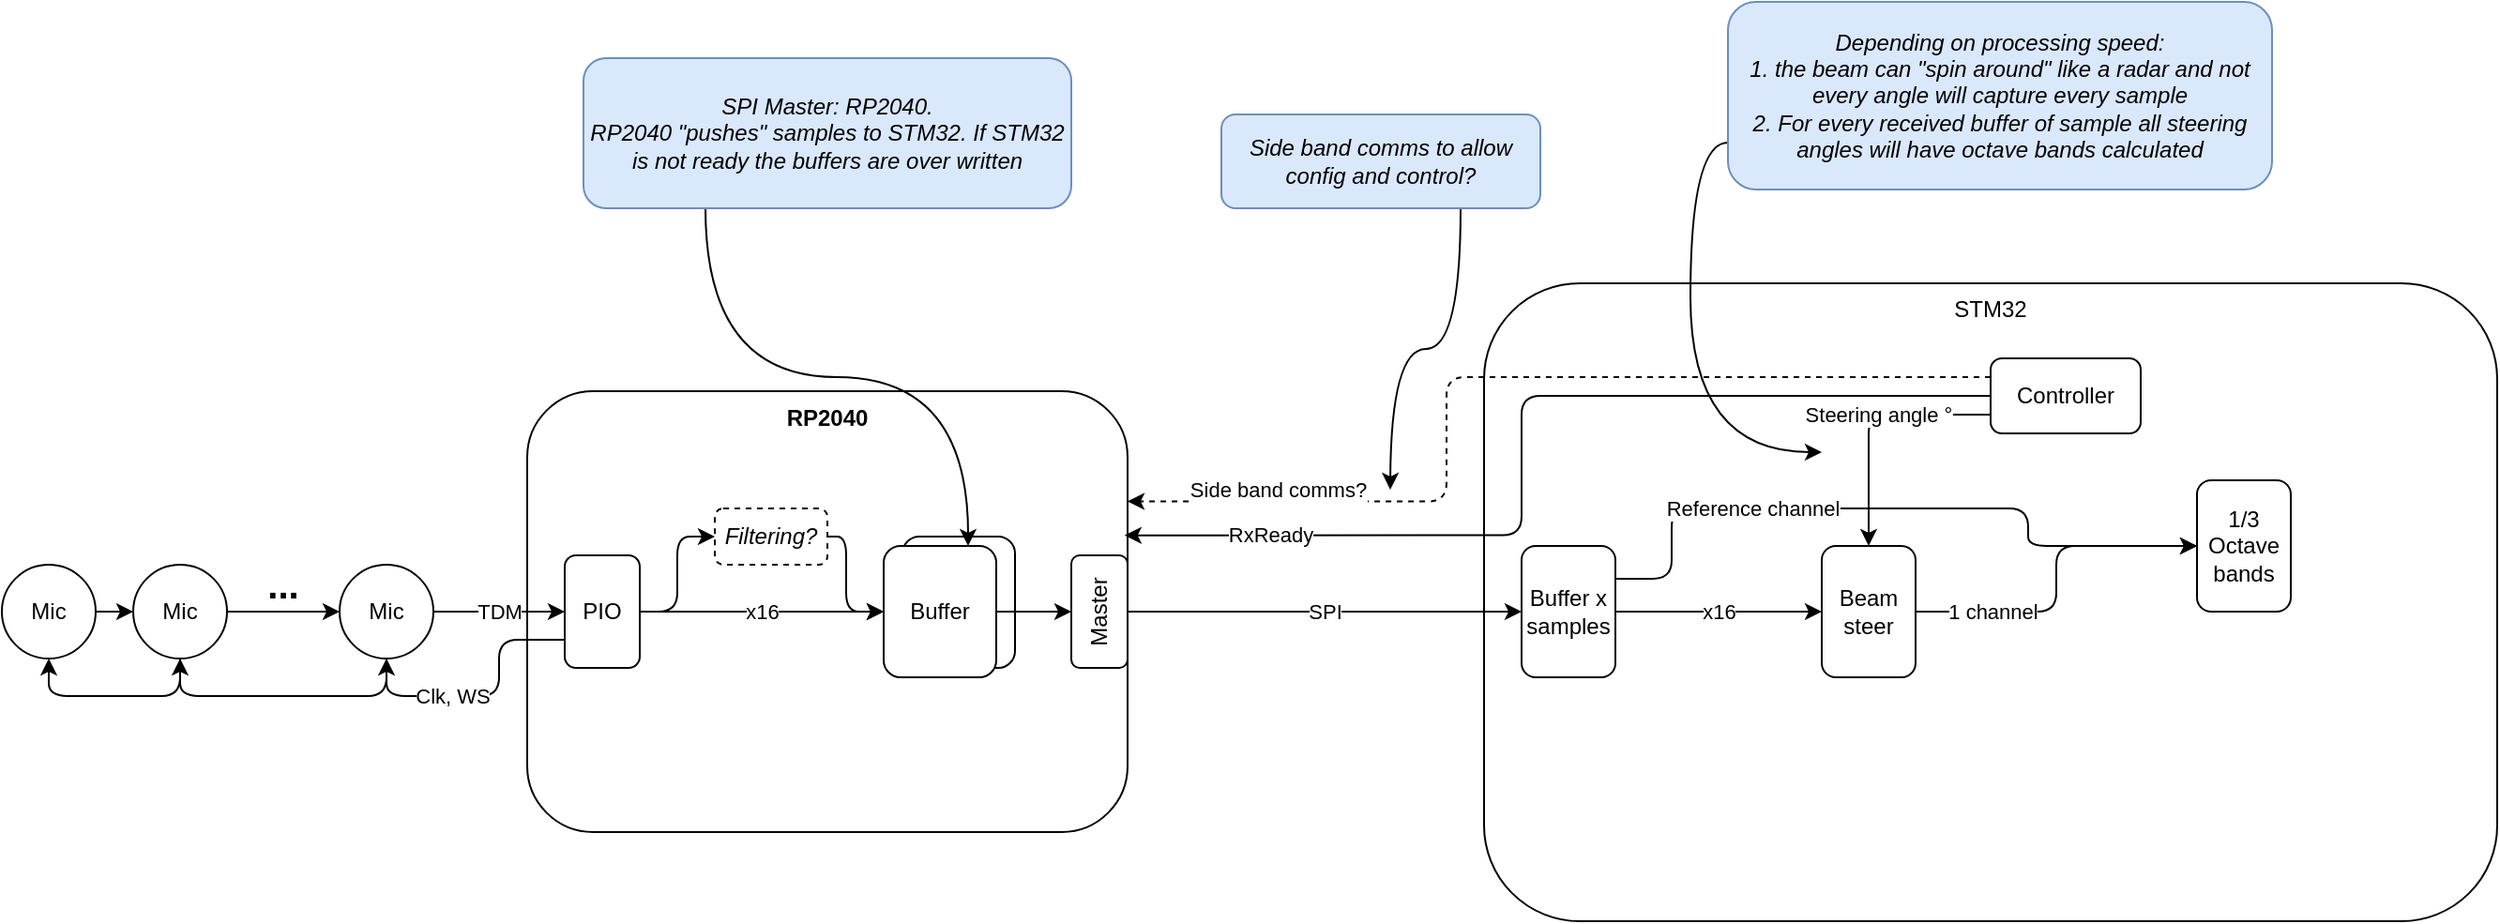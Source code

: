 <mxfile version="22.1.2" type="device" pages="3">
  <diagram name="Page-1" id="kjbyhZp_Dc9AUFmmBuFm">
    <mxGraphModel dx="2056" dy="2347" grid="1" gridSize="10" guides="1" tooltips="1" connect="1" arrows="1" fold="1" page="1" pageScale="1" pageWidth="1654" pageHeight="1169" math="0" shadow="0">
      <root>
        <mxCell id="0" />
        <mxCell id="1" parent="0" />
        <mxCell id="xIWlXGRnzzvsZT3QZqUz-14" value="Containers" parent="0" />
        <mxCell id="xIWlXGRnzzvsZT3QZqUz-6" value="&lt;b&gt;RP2040&lt;/b&gt;" style="rounded=1;whiteSpace=wrap;html=1;verticalAlign=top;" parent="xIWlXGRnzzvsZT3QZqUz-14" vertex="1">
          <mxGeometry x="360" y="127.5" width="320" height="235" as="geometry" />
        </mxCell>
        <mxCell id="xIWlXGRnzzvsZT3QZqUz-1" value="STM32" style="rounded=1;whiteSpace=wrap;html=1;verticalAlign=top;" parent="xIWlXGRnzzvsZT3QZqUz-14" vertex="1">
          <mxGeometry x="870" y="70" width="540" height="340" as="geometry" />
        </mxCell>
        <mxCell id="xIWlXGRnzzvsZT3QZqUz-15" value="Components" parent="0" />
        <mxCell id="xIWlXGRnzzvsZT3QZqUz-45" value="Buffer" style="rounded=1;whiteSpace=wrap;html=1;" parent="xIWlXGRnzzvsZT3QZqUz-15" vertex="1">
          <mxGeometry x="560" y="205" width="60" height="70" as="geometry" />
        </mxCell>
        <mxCell id="xIWlXGRnzzvsZT3QZqUz-10" style="edgeStyle=orthogonalEdgeStyle;rounded=1;orthogonalLoop=1;jettySize=auto;html=1;exitX=1;exitY=0.5;exitDx=0;exitDy=0;entryX=0;entryY=0.5;entryDx=0;entryDy=0;" parent="xIWlXGRnzzvsZT3QZqUz-15" source="xIWlXGRnzzvsZT3QZqUz-3" target="xIWlXGRnzzvsZT3QZqUz-4" edge="1">
          <mxGeometry relative="1" as="geometry" />
        </mxCell>
        <mxCell id="xIWlXGRnzzvsZT3QZqUz-3" value="Mic" style="ellipse;whiteSpace=wrap;html=1;aspect=fixed;" parent="xIWlXGRnzzvsZT3QZqUz-15" vertex="1">
          <mxGeometry x="80" y="220" width="50" height="50" as="geometry" />
        </mxCell>
        <mxCell id="xIWlXGRnzzvsZT3QZqUz-31" style="edgeStyle=orthogonalEdgeStyle;shape=connector;rounded=1;orthogonalLoop=1;jettySize=auto;html=1;exitX=0.5;exitY=1;exitDx=0;exitDy=0;entryX=0.5;entryY=1;entryDx=0;entryDy=0;labelBackgroundColor=default;strokeColor=default;fontFamily=Helvetica;fontSize=11;fontColor=default;endArrow=classic;" parent="xIWlXGRnzzvsZT3QZqUz-15" source="xIWlXGRnzzvsZT3QZqUz-4" target="xIWlXGRnzzvsZT3QZqUz-3" edge="1">
          <mxGeometry relative="1" as="geometry" />
        </mxCell>
        <mxCell id="xIWlXGRnzzvsZT3QZqUz-4" value="Mic" style="ellipse;whiteSpace=wrap;html=1;aspect=fixed;" parent="xIWlXGRnzzvsZT3QZqUz-15" vertex="1">
          <mxGeometry x="150" y="220" width="50" height="50" as="geometry" />
        </mxCell>
        <mxCell id="xIWlXGRnzzvsZT3QZqUz-12" value="TDM" style="edgeStyle=orthogonalEdgeStyle;rounded=1;orthogonalLoop=1;jettySize=auto;html=1;exitX=1;exitY=0.5;exitDx=0;exitDy=0;entryX=0;entryY=0.5;entryDx=0;entryDy=0;" parent="xIWlXGRnzzvsZT3QZqUz-15" source="xIWlXGRnzzvsZT3QZqUz-5" target="xIWlXGRnzzvsZT3QZqUz-24" edge="1">
          <mxGeometry relative="1" as="geometry" />
        </mxCell>
        <mxCell id="xIWlXGRnzzvsZT3QZqUz-30" style="edgeStyle=orthogonalEdgeStyle;shape=connector;rounded=1;orthogonalLoop=1;jettySize=auto;html=1;exitX=0.5;exitY=1;exitDx=0;exitDy=0;entryX=0.5;entryY=1;entryDx=0;entryDy=0;labelBackgroundColor=default;strokeColor=default;fontFamily=Helvetica;fontSize=11;fontColor=default;endArrow=classic;" parent="xIWlXGRnzzvsZT3QZqUz-15" source="xIWlXGRnzzvsZT3QZqUz-5" target="xIWlXGRnzzvsZT3QZqUz-4" edge="1">
          <mxGeometry relative="1" as="geometry" />
        </mxCell>
        <mxCell id="xIWlXGRnzzvsZT3QZqUz-5" value="Mic" style="ellipse;whiteSpace=wrap;html=1;aspect=fixed;" parent="xIWlXGRnzzvsZT3QZqUz-15" vertex="1">
          <mxGeometry x="260" y="220" width="50" height="50" as="geometry" />
        </mxCell>
        <mxCell id="xIWlXGRnzzvsZT3QZqUz-13" value="SPI" style="edgeStyle=orthogonalEdgeStyle;shape=connector;rounded=1;orthogonalLoop=1;jettySize=auto;html=1;exitX=1;exitY=0.5;exitDx=0;exitDy=0;entryX=0;entryY=0.5;entryDx=0;entryDy=0;labelBackgroundColor=default;strokeColor=default;fontFamily=Helvetica;fontSize=11;fontColor=default;endArrow=classic;startArrow=none;startFill=0;" parent="xIWlXGRnzzvsZT3QZqUz-15" source="7SRY4WB_B94mU42DSuIL-2" target="xIWlXGRnzzvsZT3QZqUz-23" edge="1">
          <mxGeometry relative="1" as="geometry">
            <mxPoint x="619.34" y="244.94" as="sourcePoint" />
          </mxGeometry>
        </mxCell>
        <mxCell id="xIWlXGRnzzvsZT3QZqUz-7" value="..." style="text;html=1;strokeColor=none;fillColor=none;align=center;verticalAlign=middle;whiteSpace=wrap;rounded=0;fontSize=20;fontStyle=1" parent="xIWlXGRnzzvsZT3QZqUz-15" vertex="1">
          <mxGeometry x="200" y="215" width="60" height="30" as="geometry" />
        </mxCell>
        <mxCell id="xIWlXGRnzzvsZT3QZqUz-11" style="edgeStyle=orthogonalEdgeStyle;rounded=1;orthogonalLoop=1;jettySize=auto;html=1;exitX=1;exitY=0.5;exitDx=0;exitDy=0;entryX=0;entryY=0.5;entryDx=0;entryDy=0;" parent="xIWlXGRnzzvsZT3QZqUz-15" source="xIWlXGRnzzvsZT3QZqUz-4" target="xIWlXGRnzzvsZT3QZqUz-5" edge="1">
          <mxGeometry relative="1" as="geometry">
            <Array as="points">
              <mxPoint x="230" y="245" />
              <mxPoint x="230" y="245" />
            </Array>
          </mxGeometry>
        </mxCell>
        <mxCell id="xIWlXGRnzzvsZT3QZqUz-18" value="x16" style="edgeStyle=orthogonalEdgeStyle;shape=connector;rounded=1;orthogonalLoop=1;jettySize=auto;html=1;exitX=1;exitY=0.5;exitDx=0;exitDy=0;entryX=0;entryY=0.5;entryDx=0;entryDy=0;labelBackgroundColor=default;strokeColor=default;fontFamily=Helvetica;fontSize=11;fontColor=default;endArrow=classic;" parent="xIWlXGRnzzvsZT3QZqUz-15" source="xIWlXGRnzzvsZT3QZqUz-24" target="xIWlXGRnzzvsZT3QZqUz-17" edge="1">
          <mxGeometry relative="1" as="geometry">
            <mxPoint x="500" y="245" as="sourcePoint" />
          </mxGeometry>
        </mxCell>
        <mxCell id="7SRY4WB_B94mU42DSuIL-3" style="edgeStyle=orthogonalEdgeStyle;rounded=0;orthogonalLoop=1;jettySize=auto;html=1;exitX=1;exitY=0.5;exitDx=0;exitDy=0;entryX=0;entryY=0.5;entryDx=0;entryDy=0;" parent="xIWlXGRnzzvsZT3QZqUz-15" source="xIWlXGRnzzvsZT3QZqUz-17" target="7SRY4WB_B94mU42DSuIL-2" edge="1">
          <mxGeometry relative="1" as="geometry" />
        </mxCell>
        <mxCell id="xIWlXGRnzzvsZT3QZqUz-17" value="Buffer" style="rounded=1;whiteSpace=wrap;html=1;" parent="xIWlXGRnzzvsZT3QZqUz-15" vertex="1">
          <mxGeometry x="550" y="210" width="60" height="70" as="geometry" />
        </mxCell>
        <mxCell id="xIWlXGRnzzvsZT3QZqUz-19" value="RxReady" style="edgeStyle=orthogonalEdgeStyle;shape=connector;rounded=1;orthogonalLoop=1;jettySize=auto;html=1;exitX=0.995;exitY=0.327;exitDx=0;exitDy=0;entryX=0;entryY=0.5;entryDx=0;entryDy=0;labelBackgroundColor=default;strokeColor=default;fontFamily=Helvetica;fontSize=11;fontColor=default;endArrow=none;exitPerimeter=0;startArrow=classic;startFill=1;endFill=0;" parent="xIWlXGRnzzvsZT3QZqUz-15" source="xIWlXGRnzzvsZT3QZqUz-6" target="xIWlXGRnzzvsZT3QZqUz-38" edge="1">
          <mxGeometry x="-0.708" relative="1" as="geometry">
            <Array as="points">
              <mxPoint x="890" y="204" />
              <mxPoint x="890" y="130" />
            </Array>
            <mxPoint as="offset" />
          </mxGeometry>
        </mxCell>
        <mxCell id="xIWlXGRnzzvsZT3QZqUz-22" style="edgeStyle=orthogonalEdgeStyle;shape=connector;orthogonalLoop=1;jettySize=auto;html=1;exitX=0.25;exitY=1;exitDx=0;exitDy=0;entryX=0.75;entryY=0;entryDx=0;entryDy=0;labelBackgroundColor=default;strokeColor=default;fontFamily=Helvetica;fontSize=11;fontColor=default;endArrow=classic;curved=1;" parent="xIWlXGRnzzvsZT3QZqUz-15" source="xIWlXGRnzzvsZT3QZqUz-20" target="xIWlXGRnzzvsZT3QZqUz-17" edge="1">
          <mxGeometry relative="1" as="geometry" />
        </mxCell>
        <mxCell id="xIWlXGRnzzvsZT3QZqUz-20" value="SPI Master: RP2040.&lt;br&gt;RP2040 &quot;pushes&quot; samples to STM32. If STM32 is not ready the buffers are over written" style="rounded=1;whiteSpace=wrap;html=1;fillColor=#dae8fc;strokeColor=#6c8ebf;fontStyle=2" parent="xIWlXGRnzzvsZT3QZqUz-15" vertex="1">
          <mxGeometry x="390" y="-50" width="260" height="80" as="geometry" />
        </mxCell>
        <mxCell id="xIWlXGRnzzvsZT3QZqUz-33" value="x16" style="edgeStyle=orthogonalEdgeStyle;shape=connector;rounded=1;orthogonalLoop=1;jettySize=auto;html=1;exitX=1;exitY=0.5;exitDx=0;exitDy=0;entryX=0;entryY=0.5;entryDx=0;entryDy=0;labelBackgroundColor=default;strokeColor=default;fontFamily=Helvetica;fontSize=11;fontColor=default;endArrow=classic;" parent="xIWlXGRnzzvsZT3QZqUz-15" source="xIWlXGRnzzvsZT3QZqUz-23" target="xIWlXGRnzzvsZT3QZqUz-32" edge="1">
          <mxGeometry relative="1" as="geometry" />
        </mxCell>
        <mxCell id="xIWlXGRnzzvsZT3QZqUz-35" value="Reference channel" style="edgeStyle=orthogonalEdgeStyle;shape=connector;rounded=1;orthogonalLoop=1;jettySize=auto;html=1;exitX=1;exitY=0.25;exitDx=0;exitDy=0;entryX=0;entryY=0.5;entryDx=0;entryDy=0;labelBackgroundColor=default;strokeColor=default;fontFamily=Helvetica;fontSize=11;fontColor=default;endArrow=classic;" parent="xIWlXGRnzzvsZT3QZqUz-15" source="xIWlXGRnzzvsZT3QZqUz-23" target="xIWlXGRnzzvsZT3QZqUz-34" edge="1">
          <mxGeometry x="-0.402" relative="1" as="geometry">
            <Array as="points">
              <mxPoint x="970" y="228" />
              <mxPoint x="970" y="190" />
              <mxPoint x="1160" y="190" />
              <mxPoint x="1160" y="210" />
            </Array>
            <mxPoint as="offset" />
          </mxGeometry>
        </mxCell>
        <mxCell id="xIWlXGRnzzvsZT3QZqUz-23" value="Buffer x samples" style="rounded=1;whiteSpace=wrap;html=1;" parent="xIWlXGRnzzvsZT3QZqUz-15" vertex="1">
          <mxGeometry x="890" y="210" width="50" height="70" as="geometry" />
        </mxCell>
        <mxCell id="xIWlXGRnzzvsZT3QZqUz-27" style="edgeStyle=orthogonalEdgeStyle;shape=connector;rounded=1;orthogonalLoop=1;jettySize=auto;html=1;exitX=1;exitY=0.5;exitDx=0;exitDy=0;entryX=0;entryY=0.5;entryDx=0;entryDy=0;labelBackgroundColor=default;strokeColor=default;fontFamily=Helvetica;fontSize=11;fontColor=default;endArrow=classic;" parent="xIWlXGRnzzvsZT3QZqUz-15" source="xIWlXGRnzzvsZT3QZqUz-24" target="xIWlXGRnzzvsZT3QZqUz-26" edge="1">
          <mxGeometry relative="1" as="geometry" />
        </mxCell>
        <mxCell id="xIWlXGRnzzvsZT3QZqUz-29" value="Clk, WS" style="edgeStyle=orthogonalEdgeStyle;shape=connector;rounded=1;orthogonalLoop=1;jettySize=auto;html=1;exitX=0;exitY=0.75;exitDx=0;exitDy=0;entryX=0.5;entryY=1;entryDx=0;entryDy=0;labelBackgroundColor=default;strokeColor=default;fontFamily=Helvetica;fontSize=11;fontColor=default;endArrow=classic;" parent="xIWlXGRnzzvsZT3QZqUz-15" source="xIWlXGRnzzvsZT3QZqUz-24" target="xIWlXGRnzzvsZT3QZqUz-5" edge="1">
          <mxGeometry x="0.241" relative="1" as="geometry">
            <Array as="points">
              <mxPoint x="345" y="260" />
              <mxPoint x="345" y="290" />
              <mxPoint x="285" y="290" />
            </Array>
            <mxPoint as="offset" />
          </mxGeometry>
        </mxCell>
        <mxCell id="xIWlXGRnzzvsZT3QZqUz-24" value="PIO" style="rounded=1;whiteSpace=wrap;html=1;" parent="xIWlXGRnzzvsZT3QZqUz-15" vertex="1">
          <mxGeometry x="380" y="215" width="40" height="60" as="geometry" />
        </mxCell>
        <mxCell id="xIWlXGRnzzvsZT3QZqUz-28" style="edgeStyle=orthogonalEdgeStyle;shape=connector;rounded=1;orthogonalLoop=1;jettySize=auto;html=1;exitX=1;exitY=0.5;exitDx=0;exitDy=0;entryX=0;entryY=0.5;entryDx=0;entryDy=0;labelBackgroundColor=default;strokeColor=default;fontFamily=Helvetica;fontSize=11;fontColor=default;endArrow=classic;" parent="xIWlXGRnzzvsZT3QZqUz-15" source="xIWlXGRnzzvsZT3QZqUz-26" target="xIWlXGRnzzvsZT3QZqUz-17" edge="1">
          <mxGeometry relative="1" as="geometry">
            <Array as="points">
              <mxPoint x="530" y="205" />
              <mxPoint x="530" y="245" />
            </Array>
          </mxGeometry>
        </mxCell>
        <mxCell id="xIWlXGRnzzvsZT3QZqUz-26" value="Filtering?" style="rounded=1;whiteSpace=wrap;html=1;dashed=1;fontStyle=2" parent="xIWlXGRnzzvsZT3QZqUz-15" vertex="1">
          <mxGeometry x="460" y="190" width="60" height="30" as="geometry" />
        </mxCell>
        <mxCell id="xIWlXGRnzzvsZT3QZqUz-36" value="1 channel" style="edgeStyle=orthogonalEdgeStyle;shape=connector;rounded=1;orthogonalLoop=1;jettySize=auto;html=1;exitX=1;exitY=0.5;exitDx=0;exitDy=0;entryX=0;entryY=0.5;entryDx=0;entryDy=0;labelBackgroundColor=default;strokeColor=default;fontFamily=Helvetica;fontSize=11;fontColor=default;endArrow=classic;" parent="xIWlXGRnzzvsZT3QZqUz-15" source="xIWlXGRnzzvsZT3QZqUz-32" target="xIWlXGRnzzvsZT3QZqUz-34" edge="1">
          <mxGeometry x="-0.556" relative="1" as="geometry">
            <mxPoint as="offset" />
          </mxGeometry>
        </mxCell>
        <mxCell id="xIWlXGRnzzvsZT3QZqUz-37" value="Steering angle °" style="edgeStyle=orthogonalEdgeStyle;shape=connector;rounded=1;orthogonalLoop=1;jettySize=auto;html=1;labelBackgroundColor=default;strokeColor=default;fontFamily=Helvetica;fontSize=11;fontColor=default;endArrow=classic;entryX=0.5;entryY=0;entryDx=0;entryDy=0;exitX=0;exitY=0.75;exitDx=0;exitDy=0;" parent="xIWlXGRnzzvsZT3QZqUz-15" source="xIWlXGRnzzvsZT3QZqUz-38" target="xIWlXGRnzzvsZT3QZqUz-32" edge="1">
          <mxGeometry x="-0.111" relative="1" as="geometry">
            <mxPoint x="998.429" y="146.143" as="targetPoint" />
            <mxPoint x="1054" y="145" as="sourcePoint" />
            <Array as="points">
              <mxPoint x="1075" y="140" />
            </Array>
            <mxPoint as="offset" />
          </mxGeometry>
        </mxCell>
        <mxCell id="xIWlXGRnzzvsZT3QZqUz-32" value="Beam steer" style="rounded=1;whiteSpace=wrap;html=1;" parent="xIWlXGRnzzvsZT3QZqUz-15" vertex="1">
          <mxGeometry x="1050" y="210" width="50" height="70" as="geometry" />
        </mxCell>
        <mxCell id="xIWlXGRnzzvsZT3QZqUz-34" value="1/3 Octave bands" style="rounded=1;whiteSpace=wrap;html=1;" parent="xIWlXGRnzzvsZT3QZqUz-15" vertex="1">
          <mxGeometry x="1250" y="175" width="50" height="70" as="geometry" />
        </mxCell>
        <mxCell id="xIWlXGRnzzvsZT3QZqUz-38" value="Controller" style="rounded=1;whiteSpace=wrap;html=1;" parent="xIWlXGRnzzvsZT3QZqUz-15" vertex="1">
          <mxGeometry x="1140" y="110" width="80" height="40" as="geometry" />
        </mxCell>
        <mxCell id="xIWlXGRnzzvsZT3QZqUz-40" style="edgeStyle=orthogonalEdgeStyle;shape=connector;orthogonalLoop=1;jettySize=auto;html=1;exitX=0;exitY=0.75;exitDx=0;exitDy=0;labelBackgroundColor=default;strokeColor=default;fontFamily=Helvetica;fontSize=11;fontColor=default;endArrow=classic;curved=1;" parent="xIWlXGRnzzvsZT3QZqUz-15" source="xIWlXGRnzzvsZT3QZqUz-39" edge="1">
          <mxGeometry relative="1" as="geometry">
            <mxPoint x="1050" y="160" as="targetPoint" />
            <Array as="points">
              <mxPoint x="980" y="-5" />
              <mxPoint x="980" y="160" />
            </Array>
          </mxGeometry>
        </mxCell>
        <mxCell id="xIWlXGRnzzvsZT3QZqUz-39" value="Depending on processing speed:&lt;br&gt;1. the beam can &quot;spin around&quot; like a radar and not every angle will capture every sample&lt;br&gt;2. For every received buffer of sample all steering angles will have octave bands calculated" style="rounded=1;whiteSpace=wrap;html=1;fillColor=#dae8fc;strokeColor=#6c8ebf;fontStyle=2" parent="xIWlXGRnzzvsZT3QZqUz-15" vertex="1">
          <mxGeometry x="1000" y="-80" width="290" height="100" as="geometry" />
        </mxCell>
        <mxCell id="xIWlXGRnzzvsZT3QZqUz-44" style="edgeStyle=orthogonalEdgeStyle;shape=connector;orthogonalLoop=1;jettySize=auto;html=1;exitX=0.75;exitY=1;exitDx=0;exitDy=0;labelBackgroundColor=default;strokeColor=default;fontFamily=Helvetica;fontSize=11;fontColor=default;endArrow=classic;curved=1;" parent="xIWlXGRnzzvsZT3QZqUz-15" source="xIWlXGRnzzvsZT3QZqUz-43" edge="1">
          <mxGeometry relative="1" as="geometry">
            <mxPoint x="820" y="180" as="targetPoint" />
          </mxGeometry>
        </mxCell>
        <mxCell id="xIWlXGRnzzvsZT3QZqUz-43" value="Side band comms to allow config and control?" style="rounded=1;whiteSpace=wrap;html=1;fillColor=#dae8fc;strokeColor=#6c8ebf;fontStyle=2" parent="xIWlXGRnzzvsZT3QZqUz-15" vertex="1">
          <mxGeometry x="730" y="-20" width="170" height="50" as="geometry" />
        </mxCell>
        <mxCell id="xIWlXGRnzzvsZT3QZqUz-42" value="Side band comms?" style="edgeStyle=orthogonalEdgeStyle;shape=connector;rounded=1;orthogonalLoop=1;jettySize=auto;html=1;exitX=0;exitY=0.25;exitDx=0;exitDy=0;entryX=1;entryY=0.25;entryDx=0;entryDy=0;labelBackgroundColor=default;strokeColor=default;fontFamily=Helvetica;fontSize=11;fontColor=default;endArrow=classic;dashed=1;" parent="xIWlXGRnzzvsZT3QZqUz-15" source="xIWlXGRnzzvsZT3QZqUz-38" target="xIWlXGRnzzvsZT3QZqUz-6" edge="1">
          <mxGeometry x="0.696" y="-6" relative="1" as="geometry">
            <Array as="points">
              <mxPoint x="850" y="120" />
              <mxPoint x="850" y="186" />
            </Array>
            <mxPoint as="offset" />
          </mxGeometry>
        </mxCell>
        <mxCell id="7SRY4WB_B94mU42DSuIL-2" value="Master" style="rounded=1;whiteSpace=wrap;html=1;direction=south;rotation=-90;" parent="xIWlXGRnzzvsZT3QZqUz-15" vertex="1">
          <mxGeometry x="635" y="230" width="60" height="30" as="geometry" />
        </mxCell>
      </root>
    </mxGraphModel>
  </diagram>
  <diagram id="0HQDhtO667PWVk8b8cO0" name="Page-2">
    <mxGraphModel dx="2056" dy="1178" grid="1" gridSize="10" guides="1" tooltips="1" connect="1" arrows="1" fold="1" page="1" pageScale="1" pageWidth="1654" pageHeight="1169" math="0" shadow="0">
      <root>
        <mxCell id="0" />
        <mxCell id="1" parent="0" />
        <mxCell id="H5-tw_Yd4zapgINlgNqn-12" value="Containers" parent="0" />
        <mxCell id="H5-tw_Yd4zapgINlgNqn-10" value="loop" style="shape=umlFrame;whiteSpace=wrap;html=1;pointerEvents=0;fontFamily=Helvetica;fontSize=11;fontColor=default;width=60;height=20;" parent="H5-tw_Yd4zapgINlgNqn-12" vertex="1">
          <mxGeometry x="620" y="410" width="140" height="120" as="geometry" />
        </mxCell>
        <mxCell id="H5-tw_Yd4zapgINlgNqn-13" value="loop" style="shape=umlFrame;whiteSpace=wrap;html=1;pointerEvents=0;fontFamily=Helvetica;fontSize=11;fontColor=default;width=60;height=20;" parent="H5-tw_Yd4zapgINlgNqn-12" vertex="1">
          <mxGeometry x="810" y="450" width="200" height="190" as="geometry" />
        </mxCell>
        <mxCell id="H5-tw_Yd4zapgINlgNqn-11" value="Components" parent="0" />
        <mxCell id="eCr9hm4tlgX2NMF1ka9m-1" value="STM32 DMA" style="shape=umlLifeline;perimeter=lifelinePerimeter;whiteSpace=wrap;html=1;container=1;dropTarget=0;collapsible=0;recursiveResize=0;outlineConnect=0;portConstraint=eastwest;newEdgeStyle={&quot;curved&quot;:0,&quot;rounded&quot;:0};" parent="H5-tw_Yd4zapgINlgNqn-11" vertex="1">
          <mxGeometry x="270" y="160" width="100" height="300" as="geometry" />
        </mxCell>
        <mxCell id="eCr9hm4tlgX2NMF1ka9m-7" value="" style="html=1;points=[[0,0,0,0,5],[0,1,0,0,-5],[1,0,0,0,5],[1,1,0,0,-5]];perimeter=orthogonalPerimeter;outlineConnect=0;targetShapes=umlLifeline;portConstraint=eastwest;newEdgeStyle={&quot;curved&quot;:0,&quot;rounded&quot;:0};" parent="eCr9hm4tlgX2NMF1ka9m-1" vertex="1">
          <mxGeometry x="45" y="150" width="10" height="80" as="geometry" />
        </mxCell>
        <mxCell id="eCr9hm4tlgX2NMF1ka9m-9" value="RP2040" style="shape=umlLifeline;perimeter=lifelinePerimeter;whiteSpace=wrap;html=1;container=1;dropTarget=0;collapsible=0;recursiveResize=0;outlineConnect=0;portConstraint=eastwest;newEdgeStyle={&quot;curved&quot;:0,&quot;rounded&quot;:0};" parent="H5-tw_Yd4zapgINlgNqn-11" vertex="1">
          <mxGeometry x="120" y="160" width="100" height="300" as="geometry" />
        </mxCell>
        <mxCell id="eCr9hm4tlgX2NMF1ka9m-2" value="" style="html=1;points=[[0,0,0,0,5],[0,1,0,0,-5],[1,0,0,0,5],[1,1,0,0,-5]];perimeter=orthogonalPerimeter;outlineConnect=0;targetShapes=umlLifeline;portConstraint=eastwest;newEdgeStyle={&quot;curved&quot;:0,&quot;rounded&quot;:0};" parent="eCr9hm4tlgX2NMF1ka9m-9" vertex="1">
          <mxGeometry x="45" y="80" width="10" height="80" as="geometry" />
        </mxCell>
        <mxCell id="eCr9hm4tlgX2NMF1ka9m-3" value="bytes from Microphones" style="html=1;verticalAlign=bottom;startArrow=oval;endArrow=block;startSize=8;curved=0;rounded=0;entryX=0;entryY=0;entryDx=0;entryDy=5;" parent="eCr9hm4tlgX2NMF1ka9m-9" target="eCr9hm4tlgX2NMF1ka9m-2" edge="1">
          <mxGeometry relative="1" as="geometry">
            <mxPoint x="-110" y="85" as="sourcePoint" />
          </mxGeometry>
        </mxCell>
        <mxCell id="eCr9hm4tlgX2NMF1ka9m-10" value="STM32 SPI DMA Rx ISR" style="shape=umlLifeline;perimeter=lifelinePerimeter;whiteSpace=wrap;html=1;container=1;dropTarget=0;collapsible=0;recursiveResize=0;outlineConnect=0;portConstraint=eastwest;newEdgeStyle={&quot;curved&quot;:0,&quot;rounded&quot;:0};" parent="H5-tw_Yd4zapgINlgNqn-11" vertex="1">
          <mxGeometry x="390" y="160" width="100" height="340" as="geometry" />
        </mxCell>
        <mxCell id="eCr9hm4tlgX2NMF1ka9m-12" value="" style="html=1;points=[[0,0,0,0,5],[0,1,0,0,-5],[1,0,0,0,5],[1,1,0,0,-5]];perimeter=orthogonalPerimeter;outlineConnect=0;targetShapes=umlLifeline;portConstraint=eastwest;newEdgeStyle={&quot;curved&quot;:0,&quot;rounded&quot;:0};" parent="eCr9hm4tlgX2NMF1ka9m-10" vertex="1">
          <mxGeometry x="45" y="220" width="10" height="80" as="geometry" />
        </mxCell>
        <mxCell id="eCr9hm4tlgX2NMF1ka9m-8" value="transmit bytes" style="html=1;verticalAlign=bottom;startArrow=oval;endArrow=block;startSize=8;curved=0;rounded=0;entryX=0;entryY=0;entryDx=0;entryDy=5;exitX=1;exitY=1;exitDx=0;exitDy=-5;exitPerimeter=0;" parent="H5-tw_Yd4zapgINlgNqn-11" source="eCr9hm4tlgX2NMF1ka9m-2" target="eCr9hm4tlgX2NMF1ka9m-7" edge="1">
          <mxGeometry relative="1" as="geometry">
            <mxPoint x="250" y="305" as="sourcePoint" />
          </mxGeometry>
        </mxCell>
        <mxCell id="eCr9hm4tlgX2NMF1ka9m-13" value="Buffer Full Event" style="html=1;verticalAlign=bottom;startArrow=oval;endArrow=block;startSize=8;curved=0;rounded=0;entryX=0;entryY=0;entryDx=0;entryDy=5;exitX=1;exitY=1;exitDx=0;exitDy=-5;exitPerimeter=0;" parent="H5-tw_Yd4zapgINlgNqn-11" source="eCr9hm4tlgX2NMF1ka9m-7" target="eCr9hm4tlgX2NMF1ka9m-12" edge="1">
          <mxGeometry relative="1" as="geometry">
            <mxPoint x="300" y="375" as="sourcePoint" />
          </mxGeometry>
        </mxCell>
        <mxCell id="eCr9hm4tlgX2NMF1ka9m-15" value="STM32 Main Exec task" style="shape=umlLifeline;perimeter=lifelinePerimeter;whiteSpace=wrap;html=1;container=1;dropTarget=0;collapsible=0;recursiveResize=0;outlineConnect=0;portConstraint=eastwest;newEdgeStyle={&quot;curved&quot;:0,&quot;rounded&quot;:0};" parent="H5-tw_Yd4zapgINlgNqn-11" vertex="1">
          <mxGeometry x="640" y="160" width="100" height="540" as="geometry" />
        </mxCell>
        <mxCell id="eCr9hm4tlgX2NMF1ka9m-18" value="Copy bytes to DTCM" style="rounded=1;whiteSpace=wrap;html=1;" parent="H5-tw_Yd4zapgINlgNqn-11" vertex="1">
          <mxGeometry x="450" y="400" width="80" height="30" as="geometry" />
        </mxCell>
        <mxCell id="eCr9hm4tlgX2NMF1ka9m-19" value="&quot;NEW_RAW_DATA&quot; &lt;br&gt;event" style="html=1;verticalAlign=bottom;startArrow=oval;endArrow=block;startSize=8;rounded=1;exitX=1;exitY=1;exitDx=0;exitDy=-5;exitPerimeter=0;entryX=0;entryY=0.5;entryDx=0;entryDy=0;" parent="H5-tw_Yd4zapgINlgNqn-11" source="eCr9hm4tlgX2NMF1ka9m-12" target="eCr9hm4tlgX2NMF1ka9m-20" edge="1">
          <mxGeometry x="-0.171" y="-15" relative="1" as="geometry">
            <mxPoint x="335" y="395" as="sourcePoint" />
            <mxPoint x="600" y="455" as="targetPoint" />
            <Array as="points">
              <mxPoint x="600" y="455" />
            </Array>
            <mxPoint as="offset" />
          </mxGeometry>
        </mxCell>
        <mxCell id="eCr9hm4tlgX2NMF1ka9m-20" value="Wait for event" style="rounded=1;whiteSpace=wrap;html=1;" parent="H5-tw_Yd4zapgINlgNqn-11" vertex="1">
          <mxGeometry x="650" y="440" width="80" height="30" as="geometry" />
        </mxCell>
        <mxCell id="eCr9hm4tlgX2NMF1ka9m-21" value="" style="endArrow=classic;startArrow=classic;html=1;rounded=0;" parent="H5-tw_Yd4zapgINlgNqn-11" edge="1">
          <mxGeometry width="50" height="50" relative="1" as="geometry">
            <mxPoint x="110" y="320" as="sourcePoint" />
            <mxPoint x="110" y="250" as="targetPoint" />
          </mxGeometry>
        </mxCell>
        <mxCell id="eCr9hm4tlgX2NMF1ka9m-22" value="10ms" style="text;html=1;strokeColor=none;fillColor=none;align=center;verticalAlign=middle;whiteSpace=wrap;rounded=0;" parent="H5-tw_Yd4zapgINlgNqn-11" vertex="1">
          <mxGeometry x="60" y="280" width="50" height="15" as="geometry" />
        </mxCell>
        <mxCell id="H5-tw_Yd4zapgINlgNqn-1" value="STM32 Processing task" style="shape=umlLifeline;perimeter=lifelinePerimeter;whiteSpace=wrap;html=1;container=1;dropTarget=0;collapsible=0;recursiveResize=0;outlineConnect=0;portConstraint=eastwest;newEdgeStyle={&quot;curved&quot;:0,&quot;rounded&quot;:0};" parent="H5-tw_Yd4zapgINlgNqn-11" vertex="1">
          <mxGeometry x="860" y="160" width="100" height="540" as="geometry" />
        </mxCell>
        <mxCell id="H5-tw_Yd4zapgINlgNqn-3" value="Start up" style="rounded=1;whiteSpace=wrap;html=1;" parent="H5-tw_Yd4zapgINlgNqn-11" vertex="1">
          <mxGeometry x="870" y="220" width="80" height="30" as="geometry" />
        </mxCell>
        <mxCell id="H5-tw_Yd4zapgINlgNqn-4" value="Wait for &quot;New Data&quot; event" style="rounded=1;whiteSpace=wrap;html=1;" parent="H5-tw_Yd4zapgINlgNqn-11" vertex="1">
          <mxGeometry x="870" y="480" width="80" height="30" as="geometry" />
        </mxCell>
        <mxCell id="H5-tw_Yd4zapgINlgNqn-5" style="edgeStyle=orthogonalEdgeStyle;rounded=1;orthogonalLoop=1;jettySize=auto;html=1;exitX=1;exitY=0.75;exitDx=0;exitDy=0;entryX=1;entryY=0.25;entryDx=0;entryDy=0;" parent="H5-tw_Yd4zapgINlgNqn-11" source="H5-tw_Yd4zapgINlgNqn-4" target="H5-tw_Yd4zapgINlgNqn-4" edge="1">
          <mxGeometry relative="1" as="geometry">
            <Array as="points">
              <mxPoint x="970" y="502" />
              <mxPoint x="970" y="488" />
            </Array>
          </mxGeometry>
        </mxCell>
        <mxCell id="H5-tw_Yd4zapgINlgNqn-6" style="edgeStyle=orthogonalEdgeStyle;rounded=1;orthogonalLoop=1;jettySize=auto;html=1;exitX=1;exitY=0.75;exitDx=0;exitDy=0;entryX=1;entryY=0.25;entryDx=0;entryDy=0;" parent="H5-tw_Yd4zapgINlgNqn-11" source="eCr9hm4tlgX2NMF1ka9m-20" target="eCr9hm4tlgX2NMF1ka9m-20" edge="1">
          <mxGeometry relative="1" as="geometry">
            <Array as="points">
              <mxPoint x="750" y="463" />
              <mxPoint x="750" y="448" />
            </Array>
          </mxGeometry>
        </mxCell>
        <mxCell id="H5-tw_Yd4zapgINlgNqn-8" style="edgeStyle=orthogonalEdgeStyle;shape=connector;rounded=1;orthogonalLoop=1;jettySize=auto;html=1;exitX=1;exitY=0.5;exitDx=0;exitDy=0;entryX=0;entryY=0.5;entryDx=0;entryDy=0;labelBackgroundColor=default;strokeColor=default;align=center;verticalAlign=middle;fontFamily=Helvetica;fontSize=11;fontColor=default;endArrow=classic;" parent="H5-tw_Yd4zapgINlgNqn-11" source="H5-tw_Yd4zapgINlgNqn-7" target="H5-tw_Yd4zapgINlgNqn-4" edge="1">
          <mxGeometry relative="1" as="geometry" />
        </mxCell>
        <mxCell id="H5-tw_Yd4zapgINlgNqn-7" value="Dispatch events" style="rounded=1;whiteSpace=wrap;html=1;" parent="H5-tw_Yd4zapgINlgNqn-11" vertex="1">
          <mxGeometry x="650" y="480" width="80" height="30" as="geometry" />
        </mxCell>
        <mxCell id="H5-tw_Yd4zapgINlgNqn-9" value="Process data frame" style="rounded=1;whiteSpace=wrap;html=1;" parent="H5-tw_Yd4zapgINlgNqn-11" vertex="1">
          <mxGeometry x="870" y="520" width="80" height="30" as="geometry" />
        </mxCell>
        <mxCell id="H5-tw_Yd4zapgINlgNqn-15" value="&quot;NEW_PROCESSED_DATA&quot; &lt;br&gt;event" style="edgeStyle=orthogonalEdgeStyle;shape=connector;rounded=1;orthogonalLoop=1;jettySize=auto;html=1;exitX=0;exitY=0.5;exitDx=0;exitDy=0;entryX=0;entryY=0.5;entryDx=0;entryDy=0;labelBackgroundColor=default;strokeColor=default;align=center;verticalAlign=middle;fontFamily=Helvetica;fontSize=11;fontColor=default;endArrow=classic;" parent="H5-tw_Yd4zapgINlgNqn-11" source="H5-tw_Yd4zapgINlgNqn-14" target="eCr9hm4tlgX2NMF1ka9m-20" edge="1">
          <mxGeometry x="0.239" y="20" relative="1" as="geometry">
            <Array as="points">
              <mxPoint x="600" y="595" />
              <mxPoint x="600" y="455" />
            </Array>
            <mxPoint as="offset" />
          </mxGeometry>
        </mxCell>
        <mxCell id="H5-tw_Yd4zapgINlgNqn-14" value="Post result" style="rounded=1;whiteSpace=wrap;html=1;" parent="H5-tw_Yd4zapgINlgNqn-11" vertex="1">
          <mxGeometry x="870" y="580" width="80" height="30" as="geometry" />
        </mxCell>
      </root>
    </mxGraphModel>
  </diagram>
  <diagram id="edcnV7-mXFmzxPP6ghRT" name="software block diagram">
    <mxGraphModel dx="2056" dy="1178" grid="1" gridSize="10" guides="1" tooltips="1" connect="1" arrows="1" fold="1" page="1" pageScale="1" pageWidth="1654" pageHeight="1169" math="0" shadow="0">
      <root>
        <mxCell id="0" />
        <mxCell id="1" parent="0" />
        <mxCell id="K3zUH5PLxMiUxo7Fh8cp-21" value="Containers" parent="0" />
        <mxCell id="K3zUH5PLxMiUxo7Fh8cp-22" value="&lt;b style=&quot;font-size: 16px;&quot;&gt;audioProcessor&lt;/b&gt;" style="rounded=1;whiteSpace=wrap;html=1;arcSize=6;horizontal=1;verticalAlign=top;align=center;fontSize=16;" vertex="1" parent="K3zUH5PLxMiUxo7Fh8cp-21">
          <mxGeometry x="160" y="510" width="1190" height="450" as="geometry" />
        </mxCell>
        <mxCell id="K3zUH5PLxMiUxo7Fh8cp-23" value="&lt;b style=&quot;font-size: 16px;&quot;&gt;SoundCompass&lt;/b&gt;" style="rounded=1;whiteSpace=wrap;html=1;arcSize=6;horizontal=1;verticalAlign=top;align=center;fontSize=16;" vertex="1" parent="K3zUH5PLxMiUxo7Fh8cp-21">
          <mxGeometry x="170" y="80" width="1190" height="360" as="geometry" />
        </mxCell>
        <mxCell id="K3zUH5PLxMiUxo7Fh8cp-20" value="Components" parent="0" />
        <mxCell id="K3zUH5PLxMiUxo7Fh8cp-17" value="beamResult" style="edgeStyle=orthogonalEdgeStyle;shape=connector;rounded=1;orthogonalLoop=1;jettySize=auto;html=1;exitX=0.25;exitY=0;exitDx=0;exitDy=0;entryX=1;entryY=0.75;entryDx=0;entryDy=0;labelBackgroundColor=default;strokeColor=default;align=center;verticalAlign=middle;fontFamily=Helvetica;fontSize=11;fontColor=default;endArrow=classic;" edge="1" parent="K3zUH5PLxMiUxo7Fh8cp-20" source="K3zUH5PLxMiUxo7Fh8cp-1" target="K3zUH5PLxMiUxo7Fh8cp-14">
          <mxGeometry relative="1" as="geometry" />
        </mxCell>
        <mxCell id="K3zUH5PLxMiUxo7Fh8cp-1" value="&lt;b&gt;audioProcessor::app&lt;/b&gt;&lt;br&gt;&lt;br&gt;- create thread pool&lt;br&gt;- create ::audioProcessor&lt;br&gt;- create listener sockets" style="rounded=1;whiteSpace=wrap;html=1;arcSize=6;horizontal=1;verticalAlign=top;align=left;" vertex="1" parent="K3zUH5PLxMiUxo7Fh8cp-20">
          <mxGeometry x="500" y="590" width="180" height="150" as="geometry" />
        </mxCell>
        <mxCell id="K3zUH5PLxMiUxo7Fh8cp-10" value="&lt;b&gt;main()&lt;br&gt;&lt;/b&gt;&lt;br&gt;- parse CLI args&lt;br&gt;- create ::app&lt;br&gt;- call app.run()" style="rounded=1;whiteSpace=wrap;html=1;arcSize=6;horizontal=1;verticalAlign=top;align=left;" vertex="1" parent="K3zUH5PLxMiUxo7Fh8cp-20">
          <mxGeometry x="230" y="550" width="180" height="110" as="geometry" />
        </mxCell>
        <mxCell id="K3zUH5PLxMiUxo7Fh8cp-11" value="&lt;div style=&quot;&quot;&gt;&lt;span style=&quot;background-color: initial;&quot;&gt;- entry point of the application&lt;/span&gt;&lt;/div&gt;&lt;div style=&quot;&quot;&gt;&lt;span style=&quot;background-color: initial;&quot;&gt;- parse CLI args&lt;/span&gt;&lt;/div&gt;&lt;div style=&quot;&quot;&gt;&lt;span style=&quot;background-color: initial;&quot;&gt;- start the app&amp;nbsp;&lt;/span&gt;&lt;/div&gt;&lt;div style=&quot;&quot;&gt;&lt;span style=&quot;background-color: initial;&quot;&gt;- wait for exit signal&lt;/span&gt;&lt;/div&gt;" style="rounded=1;whiteSpace=wrap;html=1;spacingLeft=2;align=left;fillColor=#dae8fc;strokeColor=#6c8ebf;fontStyle=2" vertex="1" parent="K3zUH5PLxMiUxo7Fh8cp-20">
          <mxGeometry x="230" y="680" width="180" height="80" as="geometry" />
        </mxCell>
        <mxCell id="K3zUH5PLxMiUxo7Fh8cp-12" value="&lt;div style=&quot;&quot;&gt;- listen for messages over the message bus (eg. NNG, ZMQ)&lt;/div&gt;&lt;div style=&quot;&quot;&gt;- push jobs to ::audioProcessor via a threadpool&lt;/div&gt;&lt;div style=&quot;&quot;&gt;- receive results from ::audioProcessor&lt;/div&gt;&lt;div style=&quot;&quot;&gt;- send result messages over the message bus&lt;/div&gt;" style="rounded=1;whiteSpace=wrap;html=1;spacingLeft=2;align=left;arcSize=9;fillColor=#dae8fc;strokeColor=#6c8ebf;fontStyle=2" vertex="1" parent="K3zUH5PLxMiUxo7Fh8cp-20">
          <mxGeometry x="500" y="770" width="300" height="130" as="geometry" />
        </mxCell>
        <mxCell id="K3zUH5PLxMiUxo7Fh8cp-13" value="&lt;div style=&quot;&quot;&gt;- responsible for processing the incoming mic signals passed in from the ::app&lt;/div&gt;&lt;div style=&quot;&quot;&gt;- performs the beam steering and 1/3 octave band filtering&lt;/div&gt;&lt;div style=&quot;&quot;&gt;-&amp;nbsp;&lt;/div&gt;" style="rounded=1;whiteSpace=wrap;html=1;spacingLeft=2;align=left;arcSize=9;fillColor=#dae8fc;strokeColor=#6c8ebf;fontStyle=2" vertex="1" parent="K3zUH5PLxMiUxo7Fh8cp-20">
          <mxGeometry x="960" y="780" width="300" height="130" as="geometry" />
        </mxCell>
        <mxCell id="K3zUH5PLxMiUxo7Fh8cp-16" value="audioFrame" style="edgeStyle=orthogonalEdgeStyle;rounded=1;orthogonalLoop=1;jettySize=auto;html=1;exitX=1;exitY=0.5;exitDx=0;exitDy=0;entryX=0.5;entryY=0;entryDx=0;entryDy=0;" edge="1" parent="K3zUH5PLxMiUxo7Fh8cp-20" source="K3zUH5PLxMiUxo7Fh8cp-14" target="K3zUH5PLxMiUxo7Fh8cp-1">
          <mxGeometry relative="1" as="geometry" />
        </mxCell>
        <mxCell id="K3zUH5PLxMiUxo7Fh8cp-14" value="&lt;b&gt;Sound Compass&lt;/b&gt;" style="rounded=1;whiteSpace=wrap;html=1;arcSize=6;horizontal=1;verticalAlign=top;align=left;" vertex="1" parent="K3zUH5PLxMiUxo7Fh8cp-20">
          <mxGeometry x="230" y="160" width="180" height="110" as="geometry" />
        </mxCell>
        <mxCell id="K3zUH5PLxMiUxo7Fh8cp-15" value="&lt;div style=&quot;&quot;&gt;- main Sound Compass application&lt;/div&gt;&lt;div style=&quot;&quot;&gt;- reads mic signals&lt;/div&gt;&lt;div style=&quot;&quot;&gt;- passes&lt;/div&gt;" style="rounded=1;whiteSpace=wrap;html=1;spacingLeft=2;align=left;fillColor=#dae8fc;strokeColor=#6c8ebf;fontStyle=2" vertex="1" parent="K3zUH5PLxMiUxo7Fh8cp-20">
          <mxGeometry x="230" y="300" width="180" height="80" as="geometry" />
        </mxCell>
        <mxCell id="K3zUH5PLxMiUxo7Fh8cp-24" style="edgeStyle=orthogonalEdgeStyle;shape=connector;orthogonalLoop=1;jettySize=auto;html=1;exitX=0.25;exitY=1;exitDx=0;exitDy=0;labelBackgroundColor=default;strokeColor=default;align=center;verticalAlign=middle;fontFamily=Helvetica;fontSize=11;fontColor=default;endArrow=classic;curved=1;" edge="1" parent="K3zUH5PLxMiUxo7Fh8cp-20" source="K3zUH5PLxMiUxo7Fh8cp-19">
          <mxGeometry relative="1" as="geometry">
            <mxPoint x="590" y="220" as="targetPoint" />
          </mxGeometry>
        </mxCell>
        <mxCell id="K3zUH5PLxMiUxo7Fh8cp-19" value="&lt;div style=&quot;&quot;&gt;messages&lt;/div&gt;" style="rounded=1;whiteSpace=wrap;html=1;spacingLeft=2;align=center;fillColor=#dae8fc;strokeColor=#6c8ebf;fontStyle=2" vertex="1" parent="K3zUH5PLxMiUxo7Fh8cp-20">
          <mxGeometry x="640" y="120" width="110" height="40" as="geometry" />
        </mxCell>
        <mxCell id="K3zUH5PLxMiUxo7Fh8cp-9" value="audioProcess::audioProcessor" style="rounded=1;whiteSpace=wrap;html=1;arcSize=6;horizontal=1;verticalAlign=top;" vertex="1" parent="K3zUH5PLxMiUxo7Fh8cp-20">
          <mxGeometry x="950" y="650" width="180" height="100" as="geometry" />
        </mxCell>
      </root>
    </mxGraphModel>
  </diagram>
</mxfile>
